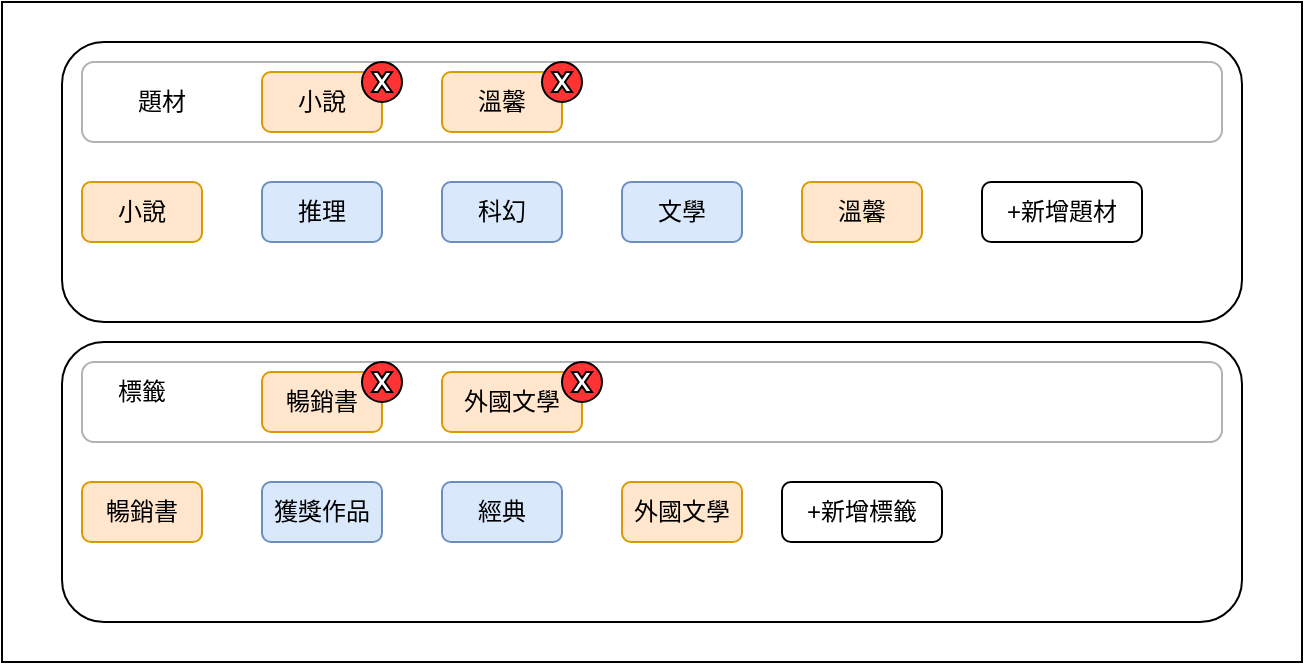 <mxfile version="27.0.6">
  <diagram name="第 1 页" id="mss8xx8UmYQktY06x9cP">
    <mxGraphModel dx="1389" dy="831" grid="1" gridSize="10" guides="1" tooltips="1" connect="1" arrows="1" fold="1" page="1" pageScale="1" pageWidth="827" pageHeight="1169" math="0" shadow="0">
      <root>
        <mxCell id="0" />
        <mxCell id="1" parent="0" />
        <mxCell id="QWHWrBPyDcIuH5LoBPDl-1" value="" style="rounded=0;whiteSpace=wrap;html=1;" vertex="1" parent="1">
          <mxGeometry x="110" y="160" width="650" height="330" as="geometry" />
        </mxCell>
        <mxCell id="QWHWrBPyDcIuH5LoBPDl-4" value="" style="rounded=1;whiteSpace=wrap;html=1;" vertex="1" parent="1">
          <mxGeometry x="140" y="180" width="590" height="140" as="geometry" />
        </mxCell>
        <mxCell id="QWHWrBPyDcIuH5LoBPDl-22" value="" style="rounded=1;whiteSpace=wrap;html=1;fillColor=none;strokeColor=#B3B3B3;" vertex="1" parent="1">
          <mxGeometry x="150" y="190" width="570" height="40" as="geometry" />
        </mxCell>
        <mxCell id="QWHWrBPyDcIuH5LoBPDl-2" value="題材" style="text;html=1;align=center;verticalAlign=middle;whiteSpace=wrap;rounded=0;" vertex="1" parent="1">
          <mxGeometry x="160" y="195" width="60" height="30" as="geometry" />
        </mxCell>
        <mxCell id="QWHWrBPyDcIuH5LoBPDl-5" value="" style="rounded=1;whiteSpace=wrap;html=1;" vertex="1" parent="1">
          <mxGeometry x="140" y="330" width="590" height="140" as="geometry" />
        </mxCell>
        <mxCell id="QWHWrBPyDcIuH5LoBPDl-3" value="標籤" style="text;html=1;align=center;verticalAlign=middle;whiteSpace=wrap;rounded=0;" vertex="1" parent="1">
          <mxGeometry x="150" y="340" width="60" height="30" as="geometry" />
        </mxCell>
        <mxCell id="QWHWrBPyDcIuH5LoBPDl-7" value="小說" style="text;html=1;align=center;verticalAlign=middle;whiteSpace=wrap;rounded=1;strokeColor=#d79b00;fillColor=#ffe6cc;" vertex="1" parent="1">
          <mxGeometry x="150" y="250" width="60" height="30" as="geometry" />
        </mxCell>
        <mxCell id="QWHWrBPyDcIuH5LoBPDl-8" value="推理" style="text;html=1;align=center;verticalAlign=middle;whiteSpace=wrap;rounded=1;strokeColor=#6c8ebf;fillColor=#dae8fc;" vertex="1" parent="1">
          <mxGeometry x="240" y="250" width="60" height="30" as="geometry" />
        </mxCell>
        <mxCell id="QWHWrBPyDcIuH5LoBPDl-9" value="科幻" style="text;html=1;align=center;verticalAlign=middle;whiteSpace=wrap;rounded=1;strokeColor=#6c8ebf;fillColor=#dae8fc;" vertex="1" parent="1">
          <mxGeometry x="330" y="250" width="60" height="30" as="geometry" />
        </mxCell>
        <mxCell id="QWHWrBPyDcIuH5LoBPDl-10" value="文學" style="text;html=1;align=center;verticalAlign=middle;whiteSpace=wrap;rounded=1;strokeColor=#6c8ebf;fillColor=#dae8fc;" vertex="1" parent="1">
          <mxGeometry x="420" y="250" width="60" height="30" as="geometry" />
        </mxCell>
        <mxCell id="QWHWrBPyDcIuH5LoBPDl-12" value="溫馨" style="text;html=1;align=center;verticalAlign=middle;whiteSpace=wrap;rounded=1;strokeColor=#d79b00;fillColor=#ffe6cc;" vertex="1" parent="1">
          <mxGeometry x="510" y="250" width="60" height="30" as="geometry" />
        </mxCell>
        <mxCell id="QWHWrBPyDcIuH5LoBPDl-13" value="暢銷書" style="text;html=1;align=center;verticalAlign=middle;whiteSpace=wrap;rounded=1;strokeColor=#d79b00;fillColor=#ffe6cc;" vertex="1" parent="1">
          <mxGeometry x="150" y="400" width="60" height="30" as="geometry" />
        </mxCell>
        <mxCell id="QWHWrBPyDcIuH5LoBPDl-14" value="獲獎作品" style="text;html=1;align=center;verticalAlign=middle;whiteSpace=wrap;rounded=1;strokeColor=#6c8ebf;fillColor=#dae8fc;" vertex="1" parent="1">
          <mxGeometry x="240" y="400" width="60" height="30" as="geometry" />
        </mxCell>
        <mxCell id="QWHWrBPyDcIuH5LoBPDl-16" value="經典" style="text;html=1;align=center;verticalAlign=middle;whiteSpace=wrap;rounded=1;strokeColor=#6c8ebf;fillColor=#dae8fc;" vertex="1" parent="1">
          <mxGeometry x="330" y="400" width="60" height="30" as="geometry" />
        </mxCell>
        <mxCell id="QWHWrBPyDcIuH5LoBPDl-17" value="外國文學" style="text;html=1;align=center;verticalAlign=middle;whiteSpace=wrap;rounded=1;strokeColor=#d79b00;fillColor=#ffe6cc;" vertex="1" parent="1">
          <mxGeometry x="420" y="400" width="60" height="30" as="geometry" />
        </mxCell>
        <mxCell id="QWHWrBPyDcIuH5LoBPDl-19" value="+新增題材" style="text;html=1;align=center;verticalAlign=middle;whiteSpace=wrap;rounded=1;strokeColor=default;" vertex="1" parent="1">
          <mxGeometry x="600" y="250" width="80" height="30" as="geometry" />
        </mxCell>
        <mxCell id="QWHWrBPyDcIuH5LoBPDl-20" value="+新增標籤" style="text;html=1;align=center;verticalAlign=middle;whiteSpace=wrap;rounded=1;strokeColor=default;" vertex="1" parent="1">
          <mxGeometry x="500" y="400" width="80" height="30" as="geometry" />
        </mxCell>
        <mxCell id="QWHWrBPyDcIuH5LoBPDl-25" value="" style="rounded=1;whiteSpace=wrap;html=1;fillColor=none;strokeColor=#B3B3B3;" vertex="1" parent="1">
          <mxGeometry x="150" y="340" width="570" height="40" as="geometry" />
        </mxCell>
        <mxCell id="QWHWrBPyDcIuH5LoBPDl-26" value="小說" style="text;html=1;align=center;verticalAlign=middle;whiteSpace=wrap;rounded=1;strokeColor=#d79b00;fillColor=#ffe6cc;" vertex="1" parent="1">
          <mxGeometry x="240" y="195" width="60" height="30" as="geometry" />
        </mxCell>
        <mxCell id="QWHWrBPyDcIuH5LoBPDl-27" value="溫馨" style="text;html=1;align=center;verticalAlign=middle;whiteSpace=wrap;rounded=1;strokeColor=#d79b00;fillColor=#ffe6cc;" vertex="1" parent="1">
          <mxGeometry x="330" y="195" width="60" height="30" as="geometry" />
        </mxCell>
        <mxCell id="QWHWrBPyDcIuH5LoBPDl-28" value="暢銷書" style="text;html=1;align=center;verticalAlign=middle;whiteSpace=wrap;rounded=1;strokeColor=#d79b00;fillColor=#ffe6cc;" vertex="1" parent="1">
          <mxGeometry x="240" y="345" width="60" height="30" as="geometry" />
        </mxCell>
        <mxCell id="QWHWrBPyDcIuH5LoBPDl-29" value="外國文學" style="text;html=1;align=center;verticalAlign=middle;whiteSpace=wrap;rounded=1;strokeColor=#d79b00;fillColor=#ffe6cc;" vertex="1" parent="1">
          <mxGeometry x="330" y="345" width="70" height="30" as="geometry" />
        </mxCell>
        <mxCell id="QWHWrBPyDcIuH5LoBPDl-32" value="" style="group" vertex="1" connectable="0" parent="1">
          <mxGeometry x="290" y="190" width="20" height="20" as="geometry" />
        </mxCell>
        <mxCell id="QWHWrBPyDcIuH5LoBPDl-30" value="" style="ellipse;whiteSpace=wrap;html=1;aspect=fixed;fillColor=#FF3333;strokeColor=default;" vertex="1" parent="QWHWrBPyDcIuH5LoBPDl-32">
          <mxGeometry width="20" height="20" as="geometry" />
        </mxCell>
        <mxCell id="QWHWrBPyDcIuH5LoBPDl-31" value="" style="verticalLabelPosition=bottom;verticalAlign=top;html=1;shape=mxgraph.basic.x" vertex="1" parent="QWHWrBPyDcIuH5LoBPDl-32">
          <mxGeometry x="5" y="5" width="10" height="10" as="geometry" />
        </mxCell>
        <mxCell id="QWHWrBPyDcIuH5LoBPDl-35" value="" style="group" vertex="1" connectable="0" parent="1">
          <mxGeometry x="380" y="190" width="20" height="20" as="geometry" />
        </mxCell>
        <mxCell id="QWHWrBPyDcIuH5LoBPDl-36" value="" style="ellipse;whiteSpace=wrap;html=1;aspect=fixed;fillColor=#FF3333;strokeColor=default;" vertex="1" parent="QWHWrBPyDcIuH5LoBPDl-35">
          <mxGeometry width="20" height="20" as="geometry" />
        </mxCell>
        <mxCell id="QWHWrBPyDcIuH5LoBPDl-37" value="" style="verticalLabelPosition=bottom;verticalAlign=top;html=1;shape=mxgraph.basic.x" vertex="1" parent="QWHWrBPyDcIuH5LoBPDl-35">
          <mxGeometry x="5" y="5" width="10" height="10" as="geometry" />
        </mxCell>
        <mxCell id="QWHWrBPyDcIuH5LoBPDl-38" value="" style="group" vertex="1" connectable="0" parent="1">
          <mxGeometry x="290" y="340" width="20" height="20" as="geometry" />
        </mxCell>
        <mxCell id="QWHWrBPyDcIuH5LoBPDl-39" value="" style="ellipse;whiteSpace=wrap;html=1;aspect=fixed;fillColor=#FF3333;strokeColor=default;" vertex="1" parent="QWHWrBPyDcIuH5LoBPDl-38">
          <mxGeometry width="20" height="20" as="geometry" />
        </mxCell>
        <mxCell id="QWHWrBPyDcIuH5LoBPDl-40" value="" style="verticalLabelPosition=bottom;verticalAlign=top;html=1;shape=mxgraph.basic.x" vertex="1" parent="QWHWrBPyDcIuH5LoBPDl-38">
          <mxGeometry x="5" y="5" width="10" height="10" as="geometry" />
        </mxCell>
        <mxCell id="QWHWrBPyDcIuH5LoBPDl-41" value="" style="group" vertex="1" connectable="0" parent="1">
          <mxGeometry x="390" y="340" width="20" height="20" as="geometry" />
        </mxCell>
        <mxCell id="QWHWrBPyDcIuH5LoBPDl-42" value="" style="ellipse;whiteSpace=wrap;html=1;aspect=fixed;fillColor=#FF3333;strokeColor=default;" vertex="1" parent="QWHWrBPyDcIuH5LoBPDl-41">
          <mxGeometry width="20" height="20" as="geometry" />
        </mxCell>
        <mxCell id="QWHWrBPyDcIuH5LoBPDl-43" value="" style="verticalLabelPosition=bottom;verticalAlign=top;html=1;shape=mxgraph.basic.x" vertex="1" parent="QWHWrBPyDcIuH5LoBPDl-41">
          <mxGeometry x="5" y="5" width="10" height="10" as="geometry" />
        </mxCell>
      </root>
    </mxGraphModel>
  </diagram>
</mxfile>
